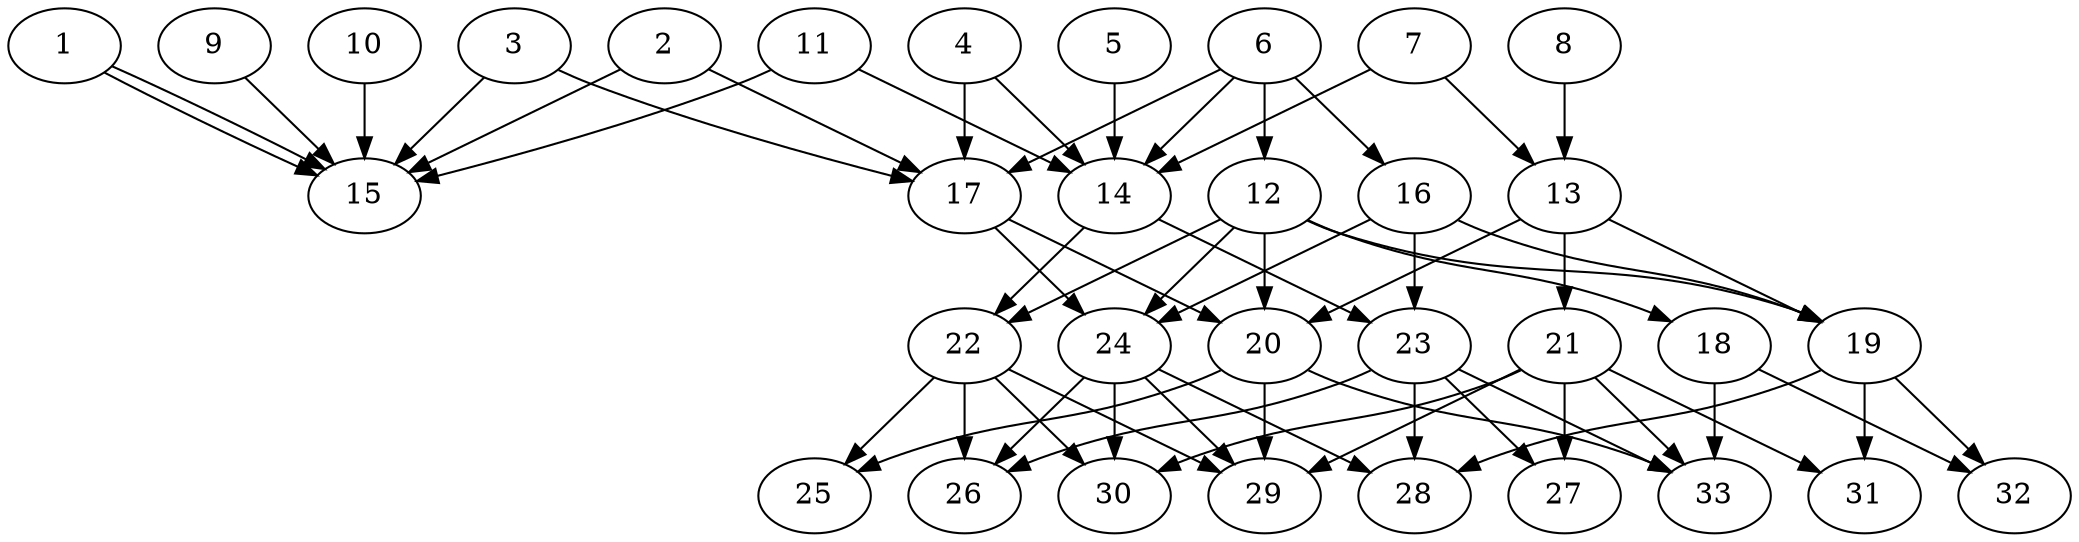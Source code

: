 // DAG (tier=2-normal, mode=data, n=33, ccr=0.404, fat=0.675, density=0.568, regular=0.515, jump=0.198, mindata=2097152, maxdata=16777216)
// DAG automatically generated by daggen at Sun Aug 24 16:33:34 2025
// /home/ermia/Project/Environments/daggen/bin/daggen --dot --ccr 0.404 --fat 0.675 --regular 0.515 --density 0.568 --jump 0.198 --mindata 2097152 --maxdata 16777216 -n 33 
digraph G {
  1 [size="2305183469417060352", alpha="0.04", expect_size="1152591734708530176"]
  1 -> 15 [size ="1379763486720000"]
  1 -> 15 [size ="1379763486720000"]
  2 [size="1900105214871123200", alpha="0.06", expect_size="950052607435561600"]
  2 -> 15 [size ="1587124843315200"]
  2 -> 17 [size ="1587124843315200"]
  3 [size="163633978332285376", alpha="0.14", expect_size="81816989166142688"]
  3 -> 15 [size ="232887563583488"]
  3 -> 17 [size ="232887563583488"]
  4 [size="2599174947831894528", alpha="0.09", expect_size="1299587473915947264"]
  4 -> 14 [size ="2177923968663552"]
  4 -> 17 [size ="2177923968663552"]
  5 [size="3899170991826951680", alpha="0.10", expect_size="1949585495913475840"]
  5 -> 14 [size ="1337489130258432"]
  6 [size="1808969578982435454976", alpha="0.18", expect_size="904484789491217727488"]
  6 -> 12 [size ="1187711138398208"]
  6 -> 14 [size ="1187711138398208"]
  6 -> 16 [size ="1187711138398208"]
  6 -> 17 [size ="1187711138398208"]
  7 [size="428262771409440210944", alpha="0.01", expect_size="214131385704720105472"]
  7 -> 13 [size ="454531028615168"]
  7 -> 14 [size ="454531028615168"]
  8 [size="1209135258757042688", alpha="0.04", expect_size="604567629378521344"]
  8 -> 13 [size ="608217910476800"]
  9 [size="182489795832824224", alpha="0.19", expect_size="91244897916412112"]
  9 -> 15 [size ="114591874940928"]
  10 [size="39786131140273352", alpha="0.01", expect_size="19893065570136676"]
  10 -> 15 [size ="1582051950067712"]
  11 [size="841517673042245888", alpha="0.09", expect_size="420758836521122944"]
  11 -> 14 [size ="593451410259968"]
  11 -> 15 [size ="593451410259968"]
  12 [size="72706139583691760", alpha="0.09", expect_size="36353069791845880"]
  12 -> 18 [size ="1248765105143808"]
  12 -> 19 [size ="1248765105143808"]
  12 -> 20 [size ="1248765105143808"]
  12 -> 22 [size ="1248765105143808"]
  12 -> 24 [size ="1248765105143808"]
  13 [size="3150394488942130888704", alpha="0.11", expect_size="1575197244471065444352"]
  13 -> 19 [size ="1719227224424448"]
  13 -> 20 [size ="1719227224424448"]
  13 -> 21 [size ="1719227224424448"]
  14 [size="594195476501233664000", alpha="0.16", expect_size="297097738250616832000"]
  14 -> 22 [size ="565426572492800"]
  14 -> 23 [size ="565426572492800"]
  15 [size="374232241484137344", alpha="0.12", expect_size="187116120742068672"]
  16 [size="26405470516228288", alpha="0.11", expect_size="13202735258114144"]
  16 -> 19 [size ="541444011982848"]
  16 -> 23 [size ="541444011982848"]
  16 -> 24 [size ="541444011982848"]
  17 [size="171814334743325966336", alpha="0.01", expect_size="85907167371662983168"]
  17 -> 20 [size ="247246176124928"]
  17 -> 24 [size ="247246176124928"]
  18 [size="1610168144771974400", alpha="0.19", expect_size="805084072385987200"]
  18 -> 32 [size ="742006141747200"]
  18 -> 33 [size ="742006141747200"]
  19 [size="243227703506264064", alpha="0.16", expect_size="121613851753132032"]
  19 -> 28 [size ="100831814746112"]
  19 -> 31 [size ="100831814746112"]
  19 -> 32 [size ="100831814746112"]
  20 [size="28463866556394052", alpha="0.12", expect_size="14231933278197026"]
  20 -> 25 [size ="1355130129612800"]
  20 -> 29 [size ="1355130129612800"]
  20 -> 33 [size ="1355130129612800"]
  21 [size="14332130226054066", alpha="0.19", expect_size="7166065113027033"]
  21 -> 27 [size ="738538828070912"]
  21 -> 29 [size ="738538828070912"]
  21 -> 30 [size ="738538828070912"]
  21 -> 31 [size ="738538828070912"]
  21 -> 33 [size ="738538828070912"]
  22 [size="2197660198210818", alpha="0.04", expect_size="1098830099105409"]
  22 -> 25 [size ="55233581416448"]
  22 -> 26 [size ="55233581416448"]
  22 -> 29 [size ="55233581416448"]
  22 -> 30 [size ="55233581416448"]
  23 [size="397939884191056396288", alpha="0.16", expect_size="198969942095528198144"]
  23 -> 26 [size ="432814331789312"]
  23 -> 27 [size ="432814331789312"]
  23 -> 28 [size ="432814331789312"]
  23 -> 33 [size ="432814331789312"]
  24 [size="16351118922634602", alpha="0.11", expect_size="8175559461317301"]
  24 -> 26 [size ="376677028855808"]
  24 -> 28 [size ="376677028855808"]
  24 -> 29 [size ="376677028855808"]
  24 -> 30 [size ="376677028855808"]
  25 [size="4055321919439456768", alpha="0.07", expect_size="2027660959719728384"]
  26 [size="710481111893153939456", alpha="0.11", expect_size="355240555946576969728"]
  27 [size="1048177628898394112000", alpha="0.06", expect_size="524088814449197056000"]
  28 [size="84341720991471776", alpha="0.09", expect_size="42170860495735888"]
  29 [size="2899248769138688000000", alpha="0.17", expect_size="1449624384569344000000"]
  30 [size="657968222965915776", alpha="0.19", expect_size="328984111482957888"]
  31 [size="72770486355243056", alpha="0.01", expect_size="36385243177621528"]
  32 [size="886435780515525033984", alpha="0.07", expect_size="443217890257762516992"]
  33 [size="2805951149528345214976", alpha="0.06", expect_size="1402975574764172607488"]
}